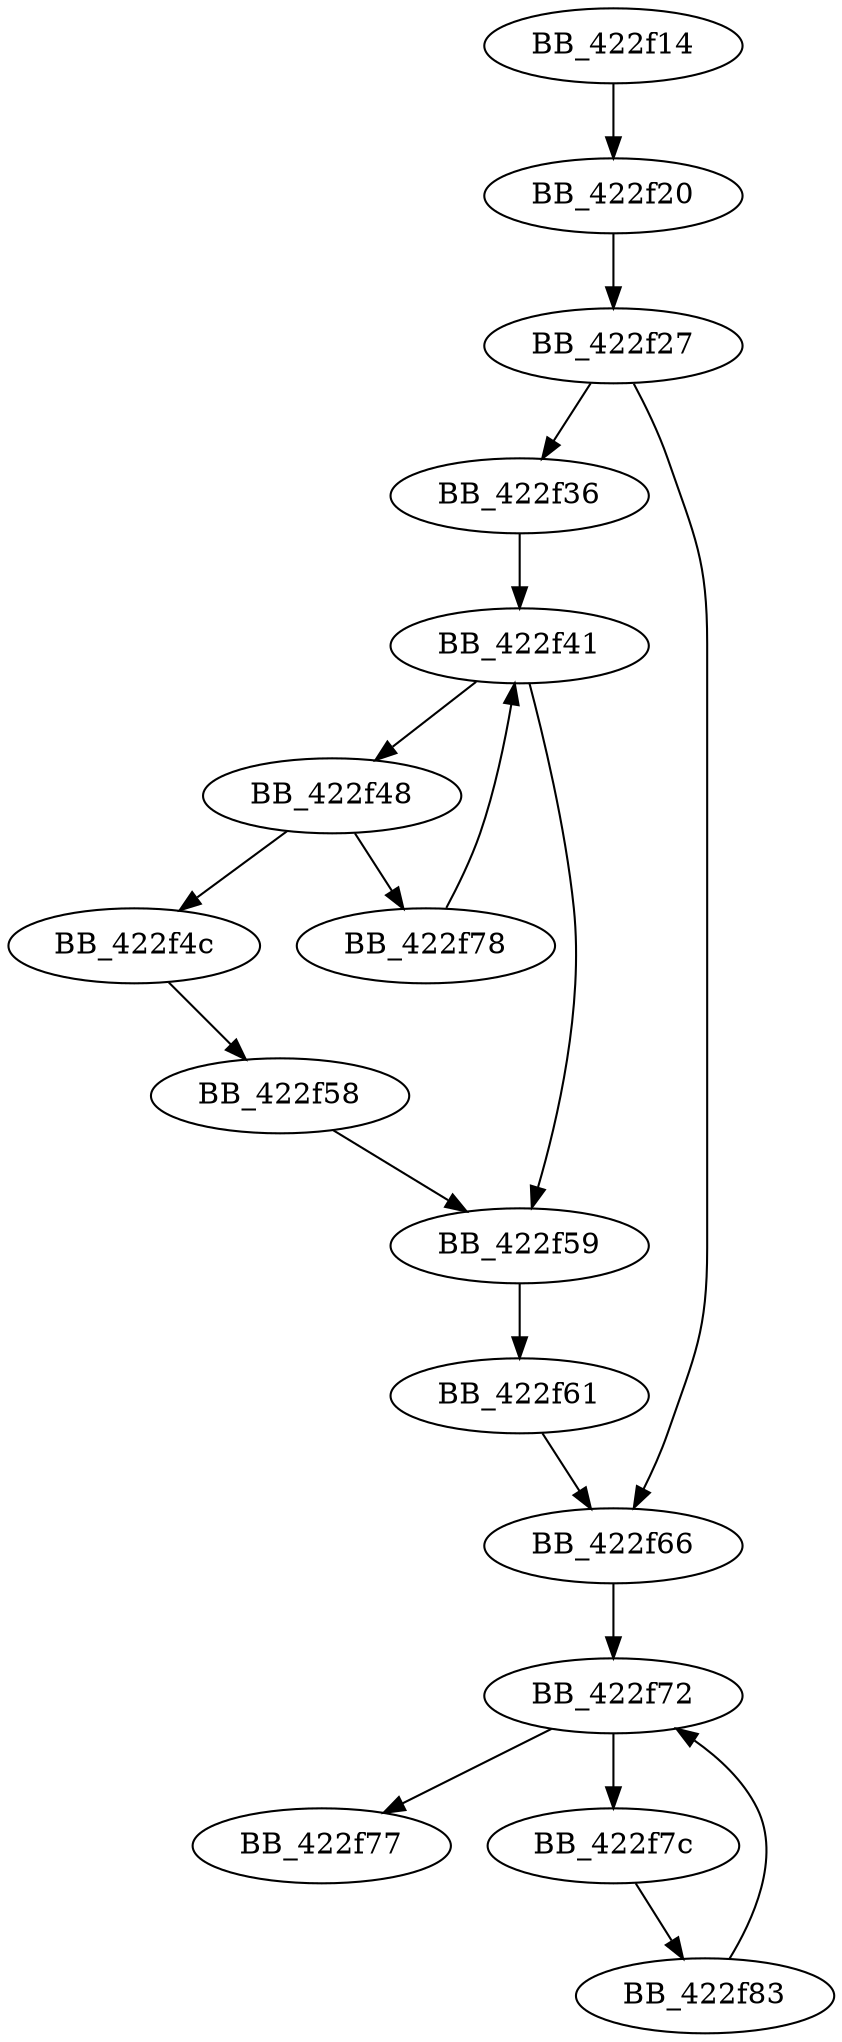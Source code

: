 DiGraph unknown_libname_16{
BB_422f14->BB_422f20
BB_422f20->BB_422f27
BB_422f27->BB_422f36
BB_422f27->BB_422f66
BB_422f36->BB_422f41
BB_422f41->BB_422f48
BB_422f41->BB_422f59
BB_422f48->BB_422f4c
BB_422f48->BB_422f78
BB_422f4c->BB_422f58
BB_422f58->BB_422f59
BB_422f59->BB_422f61
BB_422f61->BB_422f66
BB_422f66->BB_422f72
BB_422f72->BB_422f77
BB_422f72->BB_422f7c
BB_422f78->BB_422f41
BB_422f7c->BB_422f83
BB_422f83->BB_422f72
}
